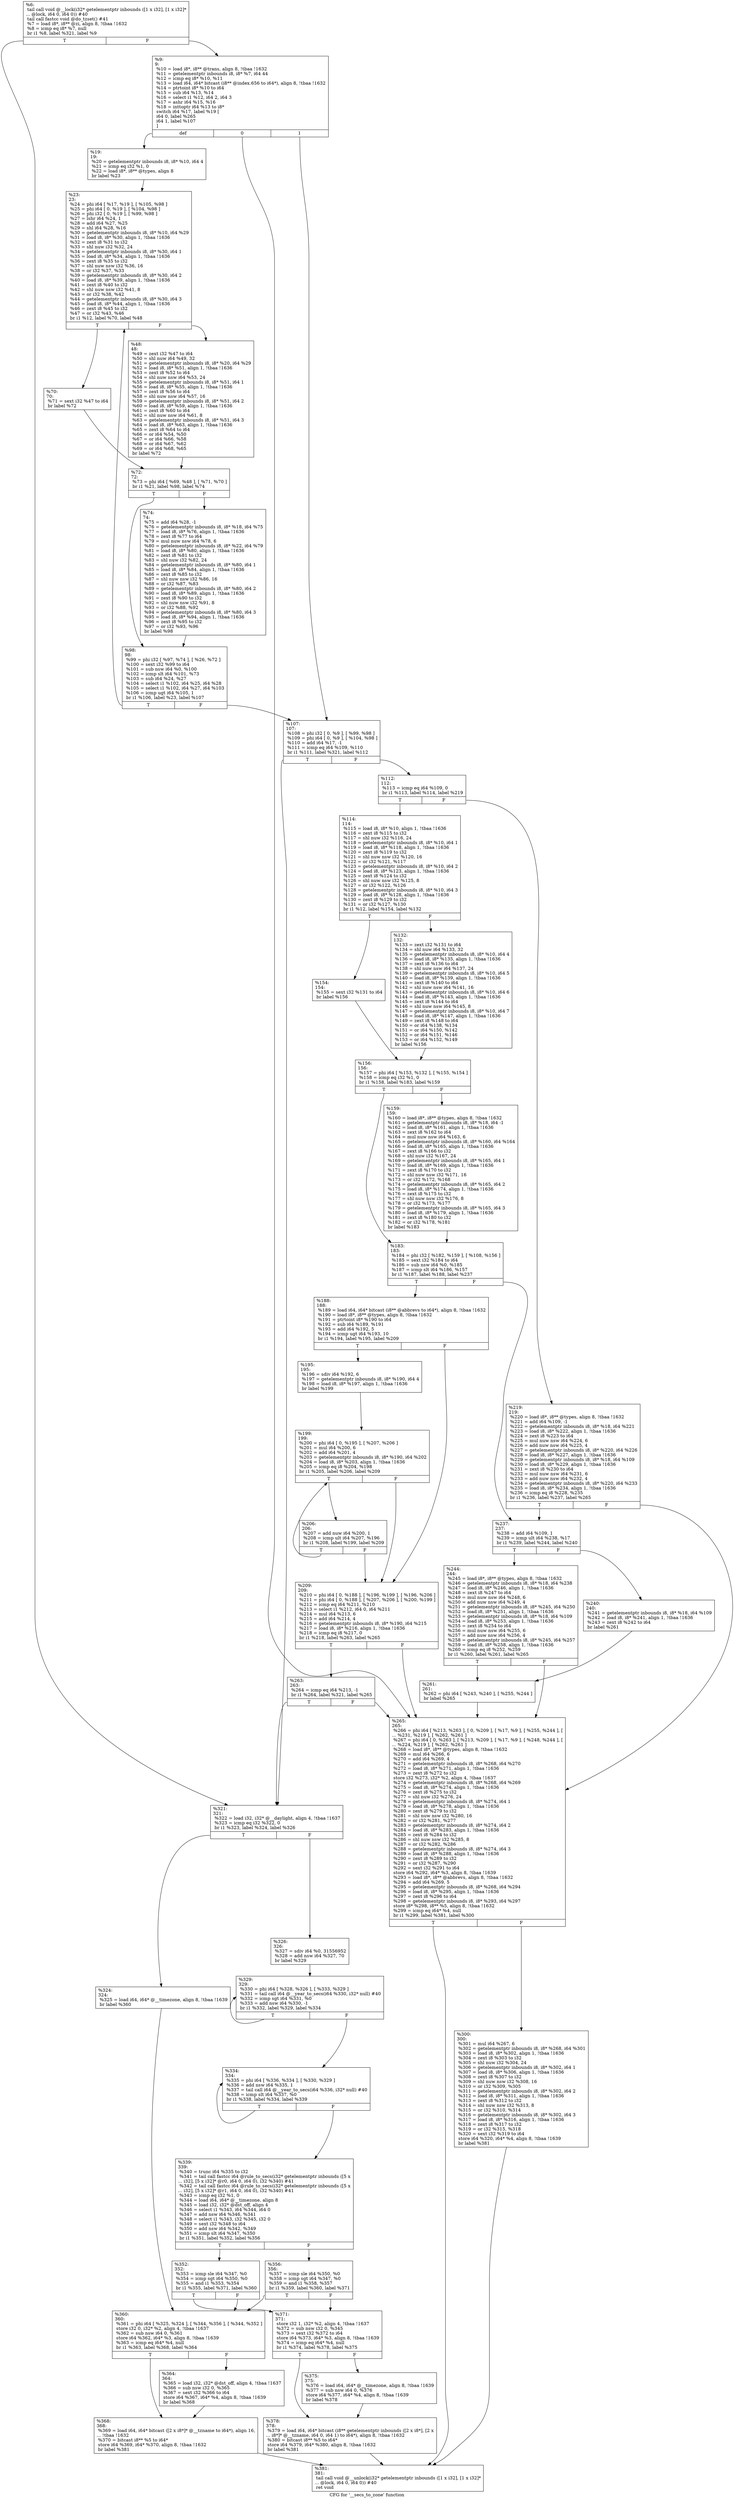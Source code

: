 digraph "CFG for '__secs_to_zone' function" {
	label="CFG for '__secs_to_zone' function";

	Node0x168e2e0 [shape=record,label="{%6:\l  tail call void @__lock(i32* getelementptr inbounds ([1 x i32], [1 x i32]*\l... @lock, i64 0, i64 0)) #40\l  tail call fastcc void @do_tzset() #41\l  %7 = load i8*, i8** @zi, align 8, !tbaa !1632\l  %8 = icmp eq i8* %7, null\l  br i1 %8, label %321, label %9\l|{<s0>T|<s1>F}}"];
	Node0x168e2e0:s0 -> Node0x168f220;
	Node0x168e2e0:s1 -> Node0x168e360;
	Node0x168e360 [shape=record,label="{%9:\l9:                                                \l  %10 = load i8*, i8** @trans, align 8, !tbaa !1632\l  %11 = getelementptr inbounds i8, i8* %7, i64 44\l  %12 = icmp eq i8* %10, %11\l  %13 = load i64, i64* bitcast (i8** @index.656 to i64*), align 8, !tbaa !1632\l  %14 = ptrtoint i8* %10 to i64\l  %15 = sub i64 %13, %14\l  %16 = select i1 %12, i64 2, i64 3\l  %17 = ashr i64 %15, %16\l  %18 = inttoptr i64 %13 to i8*\l  switch i64 %17, label %19 [\l    i64 0, label %265\l    i64 1, label %107\l  ]\l|{<s0>def|<s1>0|<s2>1}}"];
	Node0x168e360:s0 -> Node0x168e960;
	Node0x168e360:s1 -> Node0x168f180;
	Node0x168e360:s2 -> Node0x168eb90;
	Node0x168e960 [shape=record,label="{%19:\l19:                                               \l  %20 = getelementptr inbounds i8, i8* %10, i64 4\l  %21 = icmp eq i32 %1, 0\l  %22 = load i8*, i8** @types, align 8\l  br label %23\l}"];
	Node0x168e960 -> Node0x168e9b0;
	Node0x168e9b0 [shape=record,label="{%23:\l23:                                               \l  %24 = phi i64 [ %17, %19 ], [ %105, %98 ]\l  %25 = phi i64 [ 0, %19 ], [ %104, %98 ]\l  %26 = phi i32 [ 0, %19 ], [ %99, %98 ]\l  %27 = lshr i64 %24, 1\l  %28 = add i64 %27, %25\l  %29 = shl i64 %28, %16\l  %30 = getelementptr inbounds i8, i8* %10, i64 %29\l  %31 = load i8, i8* %30, align 1, !tbaa !1636\l  %32 = zext i8 %31 to i32\l  %33 = shl nuw i32 %32, 24\l  %34 = getelementptr inbounds i8, i8* %30, i64 1\l  %35 = load i8, i8* %34, align 1, !tbaa !1636\l  %36 = zext i8 %35 to i32\l  %37 = shl nuw nsw i32 %36, 16\l  %38 = or i32 %37, %33\l  %39 = getelementptr inbounds i8, i8* %30, i64 2\l  %40 = load i8, i8* %39, align 1, !tbaa !1636\l  %41 = zext i8 %40 to i32\l  %42 = shl nuw nsw i32 %41, 8\l  %43 = or i32 %38, %42\l  %44 = getelementptr inbounds i8, i8* %30, i64 3\l  %45 = load i8, i8* %44, align 1, !tbaa !1636\l  %46 = zext i8 %45 to i32\l  %47 = or i32 %43, %46\l  br i1 %12, label %70, label %48\l|{<s0>T|<s1>F}}"];
	Node0x168e9b0:s0 -> Node0x168ea50;
	Node0x168e9b0:s1 -> Node0x168ea00;
	Node0x168ea00 [shape=record,label="{%48:\l48:                                               \l  %49 = zext i32 %47 to i64\l  %50 = shl nuw i64 %49, 32\l  %51 = getelementptr inbounds i8, i8* %20, i64 %29\l  %52 = load i8, i8* %51, align 1, !tbaa !1636\l  %53 = zext i8 %52 to i64\l  %54 = shl nuw nsw i64 %53, 24\l  %55 = getelementptr inbounds i8, i8* %51, i64 1\l  %56 = load i8, i8* %55, align 1, !tbaa !1636\l  %57 = zext i8 %56 to i64\l  %58 = shl nuw nsw i64 %57, 16\l  %59 = getelementptr inbounds i8, i8* %51, i64 2\l  %60 = load i8, i8* %59, align 1, !tbaa !1636\l  %61 = zext i8 %60 to i64\l  %62 = shl nuw nsw i64 %61, 8\l  %63 = getelementptr inbounds i8, i8* %51, i64 3\l  %64 = load i8, i8* %63, align 1, !tbaa !1636\l  %65 = zext i8 %64 to i64\l  %66 = or i64 %54, %50\l  %67 = or i64 %66, %58\l  %68 = or i64 %67, %62\l  %69 = or i64 %68, %65\l  br label %72\l}"];
	Node0x168ea00 -> Node0x168eaa0;
	Node0x168ea50 [shape=record,label="{%70:\l70:                                               \l  %71 = sext i32 %47 to i64\l  br label %72\l}"];
	Node0x168ea50 -> Node0x168eaa0;
	Node0x168eaa0 [shape=record,label="{%72:\l72:                                               \l  %73 = phi i64 [ %69, %48 ], [ %71, %70 ]\l  br i1 %21, label %98, label %74\l|{<s0>T|<s1>F}}"];
	Node0x168eaa0:s0 -> Node0x168eb40;
	Node0x168eaa0:s1 -> Node0x168eaf0;
	Node0x168eaf0 [shape=record,label="{%74:\l74:                                               \l  %75 = add i64 %28, -1\l  %76 = getelementptr inbounds i8, i8* %18, i64 %75\l  %77 = load i8, i8* %76, align 1, !tbaa !1636\l  %78 = zext i8 %77 to i64\l  %79 = mul nuw nsw i64 %78, 6\l  %80 = getelementptr inbounds i8, i8* %22, i64 %79\l  %81 = load i8, i8* %80, align 1, !tbaa !1636\l  %82 = zext i8 %81 to i32\l  %83 = shl nuw i32 %82, 24\l  %84 = getelementptr inbounds i8, i8* %80, i64 1\l  %85 = load i8, i8* %84, align 1, !tbaa !1636\l  %86 = zext i8 %85 to i32\l  %87 = shl nuw nsw i32 %86, 16\l  %88 = or i32 %87, %83\l  %89 = getelementptr inbounds i8, i8* %80, i64 2\l  %90 = load i8, i8* %89, align 1, !tbaa !1636\l  %91 = zext i8 %90 to i32\l  %92 = shl nuw nsw i32 %91, 8\l  %93 = or i32 %88, %92\l  %94 = getelementptr inbounds i8, i8* %80, i64 3\l  %95 = load i8, i8* %94, align 1, !tbaa !1636\l  %96 = zext i8 %95 to i32\l  %97 = or i32 %93, %96\l  br label %98\l}"];
	Node0x168eaf0 -> Node0x168eb40;
	Node0x168eb40 [shape=record,label="{%98:\l98:                                               \l  %99 = phi i32 [ %97, %74 ], [ %26, %72 ]\l  %100 = sext i32 %99 to i64\l  %101 = sub nsw i64 %0, %100\l  %102 = icmp slt i64 %101, %73\l  %103 = sub i64 %24, %27\l  %104 = select i1 %102, i64 %25, i64 %28\l  %105 = select i1 %102, i64 %27, i64 %103\l  %106 = icmp ugt i64 %105, 1\l  br i1 %106, label %23, label %107\l|{<s0>T|<s1>F}}"];
	Node0x168eb40:s0 -> Node0x168e9b0;
	Node0x168eb40:s1 -> Node0x168eb90;
	Node0x168eb90 [shape=record,label="{%107:\l107:                                              \l  %108 = phi i32 [ 0, %9 ], [ %99, %98 ]\l  %109 = phi i64 [ 0, %9 ], [ %104, %98 ]\l  %110 = add i64 %17, -1\l  %111 = icmp eq i64 %109, %110\l  br i1 %111, label %321, label %112\l|{<s0>T|<s1>F}}"];
	Node0x168eb90:s0 -> Node0x168f220;
	Node0x168eb90:s1 -> Node0x168ebe0;
	Node0x168ebe0 [shape=record,label="{%112:\l112:                                              \l  %113 = icmp eq i64 %109, 0\l  br i1 %113, label %114, label %219\l|{<s0>T|<s1>F}}"];
	Node0x168ebe0:s0 -> Node0x168ec30;
	Node0x168ebe0:s1 -> Node0x168efa0;
	Node0x168ec30 [shape=record,label="{%114:\l114:                                              \l  %115 = load i8, i8* %10, align 1, !tbaa !1636\l  %116 = zext i8 %115 to i32\l  %117 = shl nuw i32 %116, 24\l  %118 = getelementptr inbounds i8, i8* %10, i64 1\l  %119 = load i8, i8* %118, align 1, !tbaa !1636\l  %120 = zext i8 %119 to i32\l  %121 = shl nuw nsw i32 %120, 16\l  %122 = or i32 %121, %117\l  %123 = getelementptr inbounds i8, i8* %10, i64 2\l  %124 = load i8, i8* %123, align 1, !tbaa !1636\l  %125 = zext i8 %124 to i32\l  %126 = shl nuw nsw i32 %125, 8\l  %127 = or i32 %122, %126\l  %128 = getelementptr inbounds i8, i8* %10, i64 3\l  %129 = load i8, i8* %128, align 1, !tbaa !1636\l  %130 = zext i8 %129 to i32\l  %131 = or i32 %127, %130\l  br i1 %12, label %154, label %132\l|{<s0>T|<s1>F}}"];
	Node0x168ec30:s0 -> Node0x168ecd0;
	Node0x168ec30:s1 -> Node0x168ec80;
	Node0x168ec80 [shape=record,label="{%132:\l132:                                              \l  %133 = zext i32 %131 to i64\l  %134 = shl nuw i64 %133, 32\l  %135 = getelementptr inbounds i8, i8* %10, i64 4\l  %136 = load i8, i8* %135, align 1, !tbaa !1636\l  %137 = zext i8 %136 to i64\l  %138 = shl nuw nsw i64 %137, 24\l  %139 = getelementptr inbounds i8, i8* %10, i64 5\l  %140 = load i8, i8* %139, align 1, !tbaa !1636\l  %141 = zext i8 %140 to i64\l  %142 = shl nuw nsw i64 %141, 16\l  %143 = getelementptr inbounds i8, i8* %10, i64 6\l  %144 = load i8, i8* %143, align 1, !tbaa !1636\l  %145 = zext i8 %144 to i64\l  %146 = shl nuw nsw i64 %145, 8\l  %147 = getelementptr inbounds i8, i8* %10, i64 7\l  %148 = load i8, i8* %147, align 1, !tbaa !1636\l  %149 = zext i8 %148 to i64\l  %150 = or i64 %138, %134\l  %151 = or i64 %150, %142\l  %152 = or i64 %151, %146\l  %153 = or i64 %152, %149\l  br label %156\l}"];
	Node0x168ec80 -> Node0x168ed20;
	Node0x168ecd0 [shape=record,label="{%154:\l154:                                              \l  %155 = sext i32 %131 to i64\l  br label %156\l}"];
	Node0x168ecd0 -> Node0x168ed20;
	Node0x168ed20 [shape=record,label="{%156:\l156:                                              \l  %157 = phi i64 [ %153, %132 ], [ %155, %154 ]\l  %158 = icmp eq i32 %1, 0\l  br i1 %158, label %183, label %159\l|{<s0>T|<s1>F}}"];
	Node0x168ed20:s0 -> Node0x168edc0;
	Node0x168ed20:s1 -> Node0x168ed70;
	Node0x168ed70 [shape=record,label="{%159:\l159:                                              \l  %160 = load i8*, i8** @types, align 8, !tbaa !1632\l  %161 = getelementptr inbounds i8, i8* %18, i64 -1\l  %162 = load i8, i8* %161, align 1, !tbaa !1636\l  %163 = zext i8 %162 to i64\l  %164 = mul nuw nsw i64 %163, 6\l  %165 = getelementptr inbounds i8, i8* %160, i64 %164\l  %166 = load i8, i8* %165, align 1, !tbaa !1636\l  %167 = zext i8 %166 to i32\l  %168 = shl nuw i32 %167, 24\l  %169 = getelementptr inbounds i8, i8* %165, i64 1\l  %170 = load i8, i8* %169, align 1, !tbaa !1636\l  %171 = zext i8 %170 to i32\l  %172 = shl nuw nsw i32 %171, 16\l  %173 = or i32 %172, %168\l  %174 = getelementptr inbounds i8, i8* %165, i64 2\l  %175 = load i8, i8* %174, align 1, !tbaa !1636\l  %176 = zext i8 %175 to i32\l  %177 = shl nuw nsw i32 %176, 8\l  %178 = or i32 %173, %177\l  %179 = getelementptr inbounds i8, i8* %165, i64 3\l  %180 = load i8, i8* %179, align 1, !tbaa !1636\l  %181 = zext i8 %180 to i32\l  %182 = or i32 %178, %181\l  br label %183\l}"];
	Node0x168ed70 -> Node0x168edc0;
	Node0x168edc0 [shape=record,label="{%183:\l183:                                              \l  %184 = phi i32 [ %182, %159 ], [ %108, %156 ]\l  %185 = sext i32 %184 to i64\l  %186 = sub nsw i64 %0, %185\l  %187 = icmp slt i64 %186, %157\l  br i1 %187, label %188, label %237\l|{<s0>T|<s1>F}}"];
	Node0x168edc0:s0 -> Node0x168ee10;
	Node0x168edc0:s1 -> Node0x168eff0;
	Node0x168ee10 [shape=record,label="{%188:\l188:                                              \l  %189 = load i64, i64* bitcast (i8** @abbrevs to i64*), align 8, !tbaa !1632\l  %190 = load i8*, i8** @types, align 8, !tbaa !1632\l  %191 = ptrtoint i8* %190 to i64\l  %192 = sub i64 %189, %191\l  %193 = add i64 %192, 5\l  %194 = icmp ugt i64 %193, 10\l  br i1 %194, label %195, label %209\l|{<s0>T|<s1>F}}"];
	Node0x168ee10:s0 -> Node0x168ee60;
	Node0x168ee10:s1 -> Node0x168ef50;
	Node0x168ee60 [shape=record,label="{%195:\l195:                                              \l  %196 = sdiv i64 %192, 6\l  %197 = getelementptr inbounds i8, i8* %190, i64 4\l  %198 = load i8, i8* %197, align 1, !tbaa !1636\l  br label %199\l}"];
	Node0x168ee60 -> Node0x168eeb0;
	Node0x168eeb0 [shape=record,label="{%199:\l199:                                              \l  %200 = phi i64 [ 0, %195 ], [ %207, %206 ]\l  %201 = mul i64 %200, 6\l  %202 = add i64 %201, 4\l  %203 = getelementptr inbounds i8, i8* %190, i64 %202\l  %204 = load i8, i8* %203, align 1, !tbaa !1636\l  %205 = icmp eq i8 %204, %198\l  br i1 %205, label %206, label %209\l|{<s0>T|<s1>F}}"];
	Node0x168eeb0:s0 -> Node0x168ef00;
	Node0x168eeb0:s1 -> Node0x168ef50;
	Node0x168ef00 [shape=record,label="{%206:\l206:                                              \l  %207 = add nuw i64 %200, 1\l  %208 = icmp ult i64 %207, %196\l  br i1 %208, label %199, label %209\l|{<s0>T|<s1>F}}"];
	Node0x168ef00:s0 -> Node0x168eeb0;
	Node0x168ef00:s1 -> Node0x168ef50;
	Node0x168ef50 [shape=record,label="{%209:\l209:                                              \l  %210 = phi i64 [ 0, %188 ], [ %196, %199 ], [ %196, %206 ]\l  %211 = phi i64 [ 0, %188 ], [ %207, %206 ], [ %200, %199 ]\l  %212 = icmp eq i64 %211, %210\l  %213 = select i1 %212, i64 0, i64 %211\l  %214 = mul i64 %213, 6\l  %215 = add i64 %214, 4\l  %216 = getelementptr inbounds i8, i8* %190, i64 %215\l  %217 = load i8, i8* %216, align 1, !tbaa !1636\l  %218 = icmp eq i8 %217, 0\l  br i1 %218, label %263, label %265\l|{<s0>T|<s1>F}}"];
	Node0x168ef50:s0 -> Node0x168f130;
	Node0x168ef50:s1 -> Node0x168f180;
	Node0x168efa0 [shape=record,label="{%219:\l219:                                              \l  %220 = load i8*, i8** @types, align 8, !tbaa !1632\l  %221 = add i64 %109, -1\l  %222 = getelementptr inbounds i8, i8* %18, i64 %221\l  %223 = load i8, i8* %222, align 1, !tbaa !1636\l  %224 = zext i8 %223 to i64\l  %225 = mul nuw nsw i64 %224, 6\l  %226 = add nuw nsw i64 %225, 4\l  %227 = getelementptr inbounds i8, i8* %220, i64 %226\l  %228 = load i8, i8* %227, align 1, !tbaa !1636\l  %229 = getelementptr inbounds i8, i8* %18, i64 %109\l  %230 = load i8, i8* %229, align 1, !tbaa !1636\l  %231 = zext i8 %230 to i64\l  %232 = mul nuw nsw i64 %231, 6\l  %233 = add nuw nsw i64 %232, 4\l  %234 = getelementptr inbounds i8, i8* %220, i64 %233\l  %235 = load i8, i8* %234, align 1, !tbaa !1636\l  %236 = icmp eq i8 %228, %235\l  br i1 %236, label %237, label %265\l|{<s0>T|<s1>F}}"];
	Node0x168efa0:s0 -> Node0x168eff0;
	Node0x168efa0:s1 -> Node0x168f180;
	Node0x168eff0 [shape=record,label="{%237:\l237:                                              \l  %238 = add i64 %109, 1\l  %239 = icmp ult i64 %238, %17\l  br i1 %239, label %244, label %240\l|{<s0>T|<s1>F}}"];
	Node0x168eff0:s0 -> Node0x168f090;
	Node0x168eff0:s1 -> Node0x168f040;
	Node0x168f040 [shape=record,label="{%240:\l240:                                              \l  %241 = getelementptr inbounds i8, i8* %18, i64 %109\l  %242 = load i8, i8* %241, align 1, !tbaa !1636\l  %243 = zext i8 %242 to i64\l  br label %261\l}"];
	Node0x168f040 -> Node0x168f0e0;
	Node0x168f090 [shape=record,label="{%244:\l244:                                              \l  %245 = load i8*, i8** @types, align 8, !tbaa !1632\l  %246 = getelementptr inbounds i8, i8* %18, i64 %238\l  %247 = load i8, i8* %246, align 1, !tbaa !1636\l  %248 = zext i8 %247 to i64\l  %249 = mul nuw nsw i64 %248, 6\l  %250 = add nuw nsw i64 %249, 4\l  %251 = getelementptr inbounds i8, i8* %245, i64 %250\l  %252 = load i8, i8* %251, align 1, !tbaa !1636\l  %253 = getelementptr inbounds i8, i8* %18, i64 %109\l  %254 = load i8, i8* %253, align 1, !tbaa !1636\l  %255 = zext i8 %254 to i64\l  %256 = mul nuw nsw i64 %255, 6\l  %257 = add nuw nsw i64 %256, 4\l  %258 = getelementptr inbounds i8, i8* %245, i64 %257\l  %259 = load i8, i8* %258, align 1, !tbaa !1636\l  %260 = icmp eq i8 %252, %259\l  br i1 %260, label %261, label %265\l|{<s0>T|<s1>F}}"];
	Node0x168f090:s0 -> Node0x168f0e0;
	Node0x168f090:s1 -> Node0x168f180;
	Node0x168f0e0 [shape=record,label="{%261:\l261:                                              \l  %262 = phi i64 [ %243, %240 ], [ %255, %244 ]\l  br label %265\l}"];
	Node0x168f0e0 -> Node0x168f180;
	Node0x168f130 [shape=record,label="{%263:\l263:                                              \l  %264 = icmp eq i64 %213, -1\l  br i1 %264, label %321, label %265\l|{<s0>T|<s1>F}}"];
	Node0x168f130:s0 -> Node0x168f220;
	Node0x168f130:s1 -> Node0x168f180;
	Node0x168f180 [shape=record,label="{%265:\l265:                                              \l  %266 = phi i64 [ %213, %263 ], [ 0, %209 ], [ %17, %9 ], [ %255, %244 ], [\l... %231, %219 ], [ %262, %261 ]\l  %267 = phi i64 [ 0, %263 ], [ %213, %209 ], [ %17, %9 ], [ %248, %244 ], [\l... %224, %219 ], [ %262, %261 ]\l  %268 = load i8*, i8** @types, align 8, !tbaa !1632\l  %269 = mul i64 %266, 6\l  %270 = add i64 %269, 4\l  %271 = getelementptr inbounds i8, i8* %268, i64 %270\l  %272 = load i8, i8* %271, align 1, !tbaa !1636\l  %273 = zext i8 %272 to i32\l  store i32 %273, i32* %2, align 4, !tbaa !1637\l  %274 = getelementptr inbounds i8, i8* %268, i64 %269\l  %275 = load i8, i8* %274, align 1, !tbaa !1636\l  %276 = zext i8 %275 to i32\l  %277 = shl nuw i32 %276, 24\l  %278 = getelementptr inbounds i8, i8* %274, i64 1\l  %279 = load i8, i8* %278, align 1, !tbaa !1636\l  %280 = zext i8 %279 to i32\l  %281 = shl nuw nsw i32 %280, 16\l  %282 = or i32 %281, %277\l  %283 = getelementptr inbounds i8, i8* %274, i64 2\l  %284 = load i8, i8* %283, align 1, !tbaa !1636\l  %285 = zext i8 %284 to i32\l  %286 = shl nuw nsw i32 %285, 8\l  %287 = or i32 %282, %286\l  %288 = getelementptr inbounds i8, i8* %274, i64 3\l  %289 = load i8, i8* %288, align 1, !tbaa !1636\l  %290 = zext i8 %289 to i32\l  %291 = or i32 %287, %290\l  %292 = sext i32 %291 to i64\l  store i64 %292, i64* %3, align 8, !tbaa !1639\l  %293 = load i8*, i8** @abbrevs, align 8, !tbaa !1632\l  %294 = add i64 %269, 5\l  %295 = getelementptr inbounds i8, i8* %268, i64 %294\l  %296 = load i8, i8* %295, align 1, !tbaa !1636\l  %297 = zext i8 %296 to i64\l  %298 = getelementptr inbounds i8, i8* %293, i64 %297\l  store i8* %298, i8** %5, align 8, !tbaa !1632\l  %299 = icmp eq i64* %4, null\l  br i1 %299, label %381, label %300\l|{<s0>T|<s1>F}}"];
	Node0x168f180:s0 -> Node0x168f680;
	Node0x168f180:s1 -> Node0x168f1d0;
	Node0x168f1d0 [shape=record,label="{%300:\l300:                                              \l  %301 = mul i64 %267, 6\l  %302 = getelementptr inbounds i8, i8* %268, i64 %301\l  %303 = load i8, i8* %302, align 1, !tbaa !1636\l  %304 = zext i8 %303 to i32\l  %305 = shl nuw i32 %304, 24\l  %306 = getelementptr inbounds i8, i8* %302, i64 1\l  %307 = load i8, i8* %306, align 1, !tbaa !1636\l  %308 = zext i8 %307 to i32\l  %309 = shl nuw nsw i32 %308, 16\l  %310 = or i32 %309, %305\l  %311 = getelementptr inbounds i8, i8* %302, i64 2\l  %312 = load i8, i8* %311, align 1, !tbaa !1636\l  %313 = zext i8 %312 to i32\l  %314 = shl nuw nsw i32 %313, 8\l  %315 = or i32 %310, %314\l  %316 = getelementptr inbounds i8, i8* %302, i64 3\l  %317 = load i8, i8* %316, align 1, !tbaa !1636\l  %318 = zext i8 %317 to i32\l  %319 = or i32 %315, %318\l  %320 = sext i32 %319 to i64\l  store i64 %320, i64* %4, align 8, !tbaa !1639\l  br label %381\l}"];
	Node0x168f1d0 -> Node0x168f680;
	Node0x168f220 [shape=record,label="{%321:\l321:                                              \l  %322 = load i32, i32* @__daylight, align 4, !tbaa !1637\l  %323 = icmp eq i32 %322, 0\l  br i1 %323, label %324, label %326\l|{<s0>T|<s1>F}}"];
	Node0x168f220:s0 -> Node0x168f270;
	Node0x168f220:s1 -> Node0x168f2c0;
	Node0x168f270 [shape=record,label="{%324:\l324:                                              \l  %325 = load i64, i64* @__timezone, align 8, !tbaa !1639\l  br label %360\l}"];
	Node0x168f270 -> Node0x168f4a0;
	Node0x168f2c0 [shape=record,label="{%326:\l326:                                              \l  %327 = sdiv i64 %0, 31556952\l  %328 = add nsw i64 %327, 70\l  br label %329\l}"];
	Node0x168f2c0 -> Node0x168f310;
	Node0x168f310 [shape=record,label="{%329:\l329:                                              \l  %330 = phi i64 [ %328, %326 ], [ %333, %329 ]\l  %331 = tail call i64 @__year_to_secs(i64 %330, i32* null) #40\l  %332 = icmp sgt i64 %331, %0\l  %333 = add nsw i64 %330, -1\l  br i1 %332, label %329, label %334\l|{<s0>T|<s1>F}}"];
	Node0x168f310:s0 -> Node0x168f310;
	Node0x168f310:s1 -> Node0x168f360;
	Node0x168f360 [shape=record,label="{%334:\l334:                                              \l  %335 = phi i64 [ %336, %334 ], [ %330, %329 ]\l  %336 = add nsw i64 %335, 1\l  %337 = tail call i64 @__year_to_secs(i64 %336, i32* null) #40\l  %338 = icmp slt i64 %337, %0\l  br i1 %338, label %334, label %339\l|{<s0>T|<s1>F}}"];
	Node0x168f360:s0 -> Node0x168f360;
	Node0x168f360:s1 -> Node0x168f3b0;
	Node0x168f3b0 [shape=record,label="{%339:\l339:                                              \l  %340 = trunc i64 %335 to i32\l  %341 = tail call fastcc i64 @rule_to_secs(i32* getelementptr inbounds ([5 x\l... i32], [5 x i32]* @r0, i64 0, i64 0), i32 %340) #41\l  %342 = tail call fastcc i64 @rule_to_secs(i32* getelementptr inbounds ([5 x\l... i32], [5 x i32]* @r1, i64 0, i64 0), i32 %340) #41\l  %343 = icmp eq i32 %1, 0\l  %344 = load i64, i64* @__timezone, align 8\l  %345 = load i32, i32* @dst_off, align 4\l  %346 = select i1 %343, i64 %344, i64 0\l  %347 = add nsw i64 %346, %341\l  %348 = select i1 %343, i32 %345, i32 0\l  %349 = sext i32 %348 to i64\l  %350 = add nsw i64 %342, %349\l  %351 = icmp slt i64 %347, %350\l  br i1 %351, label %352, label %356\l|{<s0>T|<s1>F}}"];
	Node0x168f3b0:s0 -> Node0x168f400;
	Node0x168f3b0:s1 -> Node0x168f450;
	Node0x168f400 [shape=record,label="{%352:\l352:                                              \l  %353 = icmp sle i64 %347, %0\l  %354 = icmp sgt i64 %350, %0\l  %355 = and i1 %353, %354\l  br i1 %355, label %371, label %360\l|{<s0>T|<s1>F}}"];
	Node0x168f400:s0 -> Node0x168f590;
	Node0x168f400:s1 -> Node0x168f4a0;
	Node0x168f450 [shape=record,label="{%356:\l356:                                              \l  %357 = icmp sle i64 %350, %0\l  %358 = icmp sgt i64 %347, %0\l  %359 = and i1 %358, %357\l  br i1 %359, label %360, label %371\l|{<s0>T|<s1>F}}"];
	Node0x168f450:s0 -> Node0x168f4a0;
	Node0x168f450:s1 -> Node0x168f590;
	Node0x168f4a0 [shape=record,label="{%360:\l360:                                              \l  %361 = phi i64 [ %325, %324 ], [ %344, %356 ], [ %344, %352 ]\l  store i32 0, i32* %2, align 4, !tbaa !1637\l  %362 = sub nsw i64 0, %361\l  store i64 %362, i64* %3, align 8, !tbaa !1639\l  %363 = icmp eq i64* %4, null\l  br i1 %363, label %368, label %364\l|{<s0>T|<s1>F}}"];
	Node0x168f4a0:s0 -> Node0x168f540;
	Node0x168f4a0:s1 -> Node0x168f4f0;
	Node0x168f4f0 [shape=record,label="{%364:\l364:                                              \l  %365 = load i32, i32* @dst_off, align 4, !tbaa !1637\l  %366 = sub nsw i32 0, %365\l  %367 = sext i32 %366 to i64\l  store i64 %367, i64* %4, align 8, !tbaa !1639\l  br label %368\l}"];
	Node0x168f4f0 -> Node0x168f540;
	Node0x168f540 [shape=record,label="{%368:\l368:                                              \l  %369 = load i64, i64* bitcast ([2 x i8*]* @__tzname to i64*), align 16,\l... !tbaa !1632\l  %370 = bitcast i8** %5 to i64*\l  store i64 %369, i64* %370, align 8, !tbaa !1632\l  br label %381\l}"];
	Node0x168f540 -> Node0x168f680;
	Node0x168f590 [shape=record,label="{%371:\l371:                                              \l  store i32 1, i32* %2, align 4, !tbaa !1637\l  %372 = sub nsw i32 0, %345\l  %373 = sext i32 %372 to i64\l  store i64 %373, i64* %3, align 8, !tbaa !1639\l  %374 = icmp eq i64* %4, null\l  br i1 %374, label %378, label %375\l|{<s0>T|<s1>F}}"];
	Node0x168f590:s0 -> Node0x168f630;
	Node0x168f590:s1 -> Node0x168f5e0;
	Node0x168f5e0 [shape=record,label="{%375:\l375:                                              \l  %376 = load i64, i64* @__timezone, align 8, !tbaa !1639\l  %377 = sub nsw i64 0, %376\l  store i64 %377, i64* %4, align 8, !tbaa !1639\l  br label %378\l}"];
	Node0x168f5e0 -> Node0x168f630;
	Node0x168f630 [shape=record,label="{%378:\l378:                                              \l  %379 = load i64, i64* bitcast (i8** getelementptr inbounds ([2 x i8*], [2 x\l... i8*]* @__tzname, i64 0, i64 1) to i64*), align 8, !tbaa !1632\l  %380 = bitcast i8** %5 to i64*\l  store i64 %379, i64* %380, align 8, !tbaa !1632\l  br label %381\l}"];
	Node0x168f630 -> Node0x168f680;
	Node0x168f680 [shape=record,label="{%381:\l381:                                              \l  tail call void @__unlock(i32* getelementptr inbounds ([1 x i32], [1 x i32]*\l... @lock, i64 0, i64 0)) #40\l  ret void\l}"];
}
